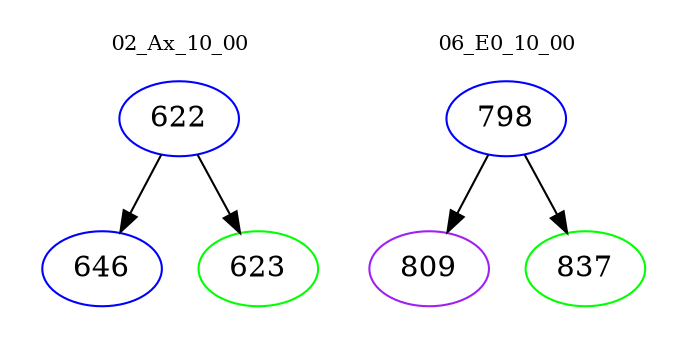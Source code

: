 digraph{
subgraph cluster_0 {
color = white
label = "02_Ax_10_00";
fontsize=10;
T0_622 [label="622", color="blue"]
T0_622 -> T0_646 [color="black"]
T0_646 [label="646", color="blue"]
T0_622 -> T0_623 [color="black"]
T0_623 [label="623", color="green"]
}
subgraph cluster_1 {
color = white
label = "06_E0_10_00";
fontsize=10;
T1_798 [label="798", color="blue"]
T1_798 -> T1_809 [color="black"]
T1_809 [label="809", color="purple"]
T1_798 -> T1_837 [color="black"]
T1_837 [label="837", color="green"]
}
}
